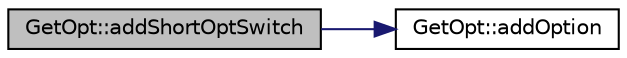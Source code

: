 digraph "GetOpt::addShortOptSwitch"
{
 // INTERACTIVE_SVG=YES
  edge [fontname="Helvetica",fontsize="10",labelfontname="Helvetica",labelfontsize="10"];
  node [fontname="Helvetica",fontsize="10",shape=record];
  rankdir="LR";
  Node1 [label="GetOpt::addShortOptSwitch",height=0.2,width=0.4,color="black", fillcolor="grey75", style="filled", fontcolor="black"];
  Node1 -> Node2 [color="midnightblue",fontsize="10",style="solid",fontname="Helvetica"];
  Node2 [label="GetOpt::addOption",height=0.2,width=0.4,color="black", fillcolor="white", style="filled",URL="$d1/d4b/class_get_opt.html#a8ee7c7406eeb5e53f0059d222d3e88e9"];
}

